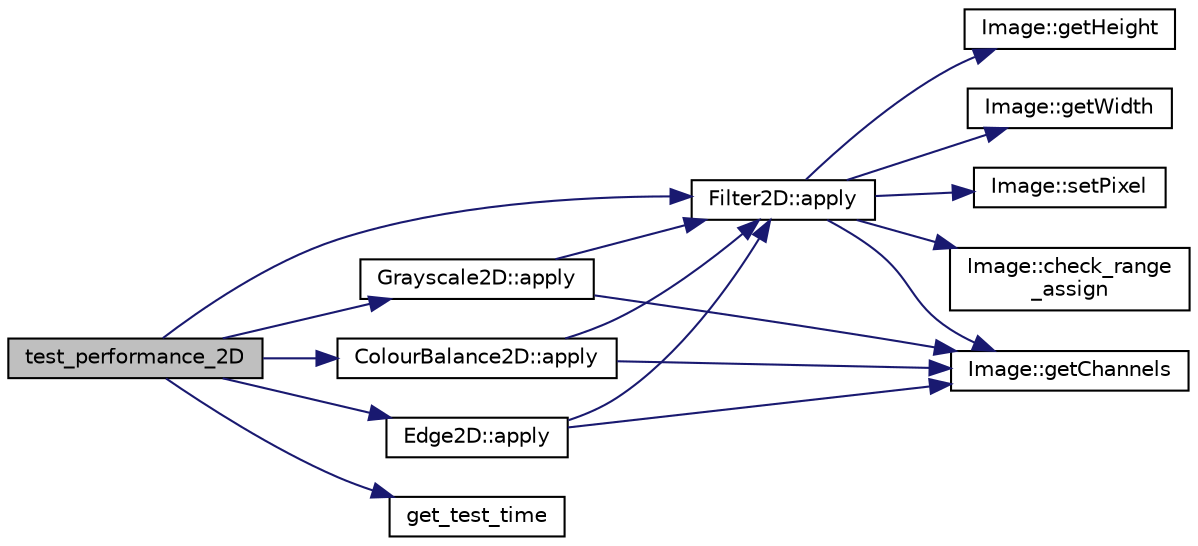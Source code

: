 digraph "test_performance_2D"
{
 // LATEX_PDF_SIZE
  edge [fontname="Helvetica",fontsize="10",labelfontname="Helvetica",labelfontsize="10"];
  node [fontname="Helvetica",fontsize="10",shape=record];
  rankdir="LR";
  Node1 [label="test_performance_2D",height=0.2,width=0.4,color="black", fillcolor="grey75", style="filled", fontcolor="black",tooltip=" "];
  Node1 -> Node2 [color="midnightblue",fontsize="10",style="solid",fontname="Helvetica"];
  Node2 [label="Grayscale2D::apply",height=0.2,width=0.4,color="black", fillcolor="white", style="filled",URL="$classGrayscale2D.html#a93d20386221396e2fcc54d1169877f49",tooltip=" "];
  Node2 -> Node3 [color="midnightblue",fontsize="10",style="solid",fontname="Helvetica"];
  Node3 [label="Filter2D::apply",height=0.2,width=0.4,color="black", fillcolor="white", style="filled",URL="$classFilter2D.html#ad7117badae2b19ecf7db6bb4107d7f81",tooltip=" "];
  Node3 -> Node4 [color="midnightblue",fontsize="10",style="solid",fontname="Helvetica"];
  Node4 [label="Image::check_range\l_assign",height=0.2,width=0.4,color="black", fillcolor="white", style="filled",URL="$classImage.html#adf74eb9c294250145821b077819eda99",tooltip=" "];
  Node3 -> Node5 [color="midnightblue",fontsize="10",style="solid",fontname="Helvetica"];
  Node5 [label="Image::getChannels",height=0.2,width=0.4,color="black", fillcolor="white", style="filled",URL="$classImage.html#ac5aa58198ae9fe5492b3512d0d6f2ab8",tooltip=" "];
  Node3 -> Node6 [color="midnightblue",fontsize="10",style="solid",fontname="Helvetica"];
  Node6 [label="Image::getHeight",height=0.2,width=0.4,color="black", fillcolor="white", style="filled",URL="$classImage.html#a1d36dbbab253f54aa2a21e7dc02f6448",tooltip=" "];
  Node3 -> Node7 [color="midnightblue",fontsize="10",style="solid",fontname="Helvetica"];
  Node7 [label="Image::getWidth",height=0.2,width=0.4,color="black", fillcolor="white", style="filled",URL="$classImage.html#a864645b6ce25dce149f4924da9e3d510",tooltip="Destructor for the Image object."];
  Node3 -> Node8 [color="midnightblue",fontsize="10",style="solid",fontname="Helvetica"];
  Node8 [label="Image::setPixel",height=0.2,width=0.4,color="black", fillcolor="white", style="filled",URL="$classImage.html#a85a0b2c6c172bb7771e4240cd8e5c4a5",tooltip="Sets the pixel value at the specified position."];
  Node2 -> Node5 [color="midnightblue",fontsize="10",style="solid",fontname="Helvetica"];
  Node1 -> Node9 [color="midnightblue",fontsize="10",style="solid",fontname="Helvetica"];
  Node9 [label="ColourBalance2D::apply",height=0.2,width=0.4,color="black", fillcolor="white", style="filled",URL="$classColourBalance2D.html#a07f60eaddba6ea60b7c246102450473f",tooltip=" "];
  Node9 -> Node3 [color="midnightblue",fontsize="10",style="solid",fontname="Helvetica"];
  Node9 -> Node5 [color="midnightblue",fontsize="10",style="solid",fontname="Helvetica"];
  Node1 -> Node10 [color="midnightblue",fontsize="10",style="solid",fontname="Helvetica"];
  Node10 [label="Edge2D::apply",height=0.2,width=0.4,color="black", fillcolor="white", style="filled",URL="$classEdge2D.html#a9e1a030e596c845abf9bb7181e768bfa",tooltip=" "];
  Node10 -> Node3 [color="midnightblue",fontsize="10",style="solid",fontname="Helvetica"];
  Node10 -> Node5 [color="midnightblue",fontsize="10",style="solid",fontname="Helvetica"];
  Node1 -> Node3 [color="midnightblue",fontsize="10",style="solid",fontname="Helvetica"];
  Node1 -> Node11 [color="midnightblue",fontsize="10",style="solid",fontname="Helvetica"];
  Node11 [label="get_test_time",height=0.2,width=0.4,color="black", fillcolor="white", style="filled",URL="$checkOutput_8cpp.html#a113ef84cb40097bdebfa0930331ea6c3",tooltip=" "];
}
